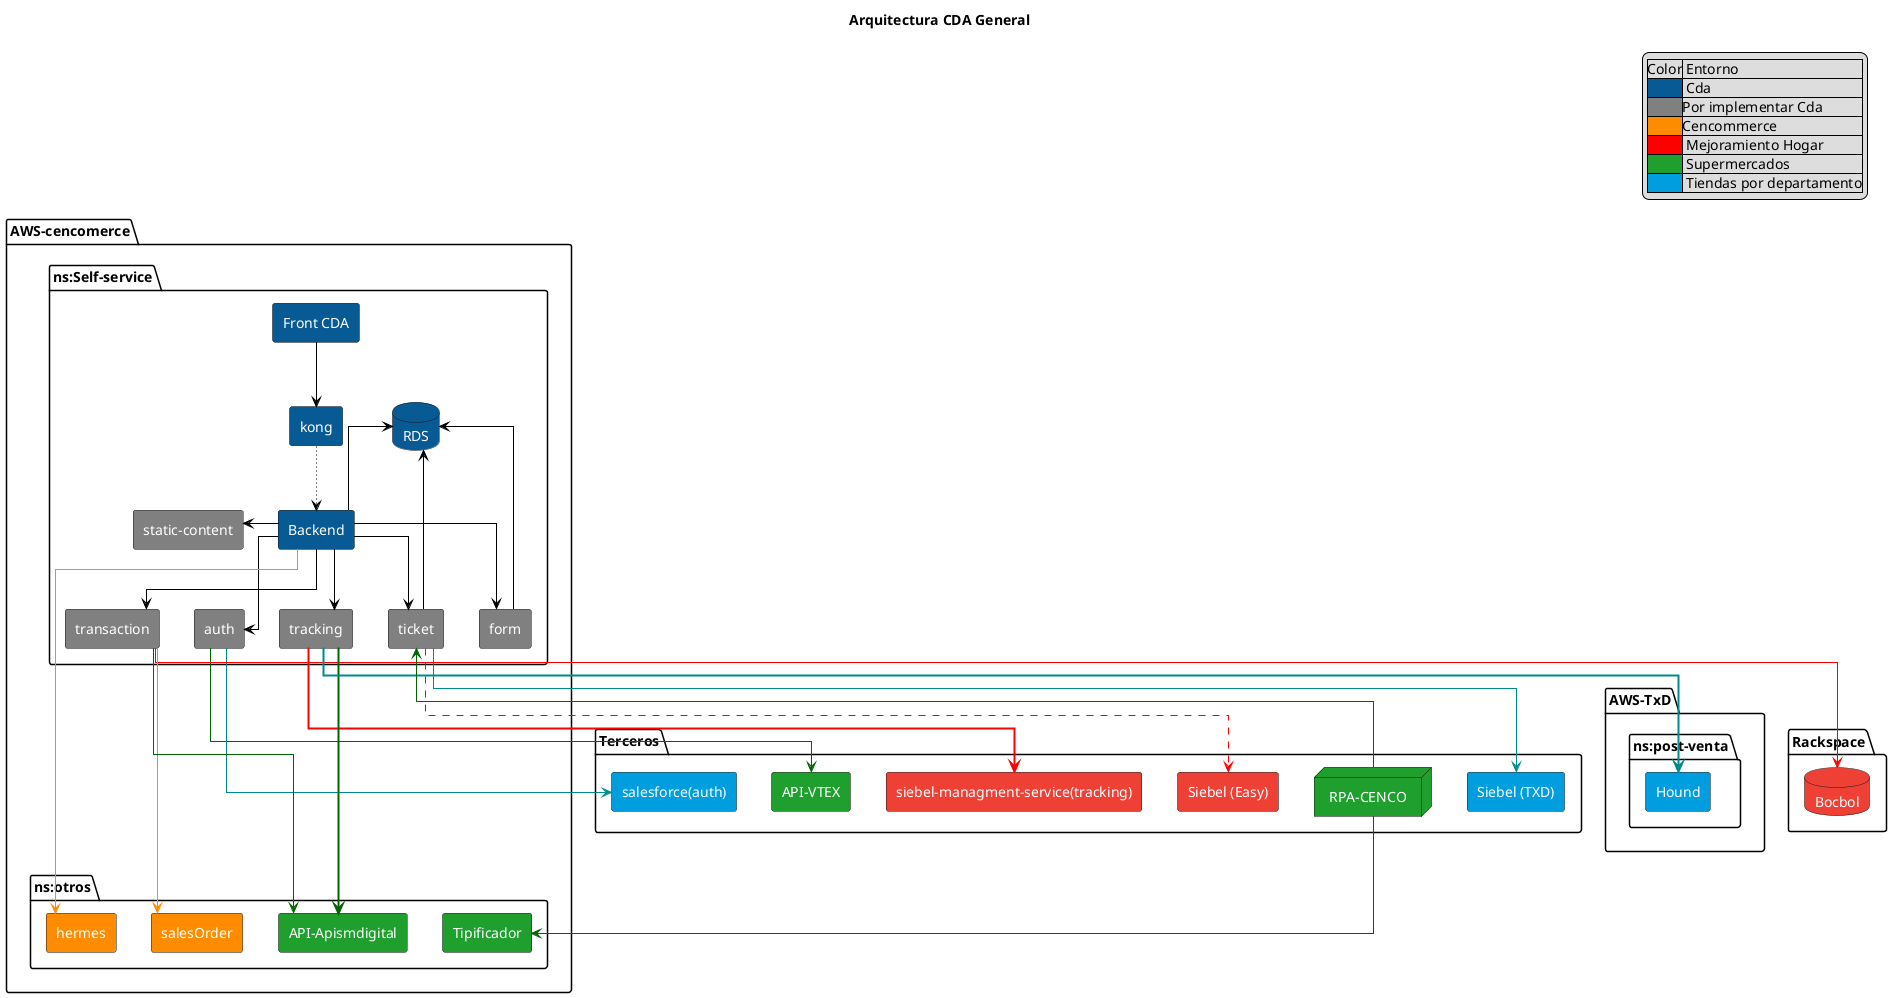 @startuml
title Arquitectura CDA General

skinparam linetype polyline
skinparam linetype ortho
top to bottom direction
package "AWS-cencomerce" {
    package "ns:Self-service" {
        
        rectangle "Front CDA" as frontCDA #085a95;text:white;
        rectangle "kong" as bff #085a95;text:white;
        rectangle "Backend" as backend #085a95;text:white;
        rectangle "ticket" as ticket #gray;text:white;
        rectangle "tracking" as traking #gray;text:white;
        rectangle "transaction" as transaction #gray;text:white;
        rectangle "static-content" as staticContent #gray;text:white;
        rectangle "form" as form #gray;text:white;
        rectangle "auth" as auth #gray;text:white;
        database "RDS" as dbBackend #085a95;text:white;

    }

    package "ns:otros" {
        rectangle "hermes" as hermes #darkorange;text:white;
        rectangle "salesOrder" as salesOrder #darkorange;text:white;
        rectangle "Tipificador" as Janis #1fa02e;text:white;
        rectangle "API-Apismdigital" as apismdigital #1fa02e;text:white;
    }
}

package "Terceros" {
    ' txd
    rectangle "Siebel (TXD)" as siebelTXD #009edf;text:white;
    rectangle "salesforce(auth)" as salesforce_auth #009edf;text:white;

    ' Supermercado
    node "RPA-CENCO" as rpaCenco #1fa02e;text:white;
    rectangle "API-VTEX" as vtex #1fa02e;text:white;

    ' hogar
    rectangle "Siebel (Easy)" as siebelHogar #ef4036;text:white;
    rectangle "siebel-managment-service(tracking)" as siebelManagerService #ef4036;text:white;
}

' only txd
package "AWS-TxD" {
    package "ns:post-venta" {
        rectangle "Hound" as hound #009edf;text:white;
    }
}

' only hogar
package "Rackspace" {
    database "Bocbol" as bocbol #ef4036;text:white;
}

[frontCDA] -[#black]down-> [bff]
[bff] -[#black,dotted]down-> [backend]

[backend] -[#black]up-> [dbBackend]
[backend] -[#black]down-> [ticket]
[backend] -[#black]down-> [traking]
[backend] -[#black]down-> [transaction]
[backend] -[#black]down-> [auth]
[backend] -[#black]-> [form]
[backend] -[#black]left-> [staticContent]

[backend] -[#darkorange]up-> [hermes]

[auth] -[#darkgreen]-> [vtex]
[auth] -[#darkcyan]-> [salesforce_auth]


' ' RELACIONES HOGAR
[ticket] .[#red].> [siebelHogar]
[ticket] -[#darkcyan]-> [siebelTXD]
[ticket] -[#black]up-> [dbBackend]

[transaction] -[#red,thickness=1]-> [bocbol]
[transaction] -[#darkorange,thickness=1]up-> [salesOrder]
[transaction] -[#darkgreen,thickness=1]--> [apismdigital]

form -[#black]up--> [dbBackend]

[traking] -[#red,thickness=2]--> [siebelManagerService]
[traking] -[#darkgreen,thickness=2]--> [apismdigital]
[traking] -[#darkcyan,thickness=2]-> [hound]


' ' RELACIONES SUPERMERCADO

[rpaCenco] -[#darkgreen]-> [ticket]
[rpaCenco] -[#darkgreen]-> [Janis]

legend top right
    |Color| Entorno |
    |<#085a95>| Cda|
    |<#gray>|Por implementar Cda|
    |<#darkorange>|Cencommerce|
    |<#red>| Mejoramiento Hogar|
    |<#1fa02e>| Supermercados|
    |<#009edf>| Tiendas por departamento|
endlegend
@enduml